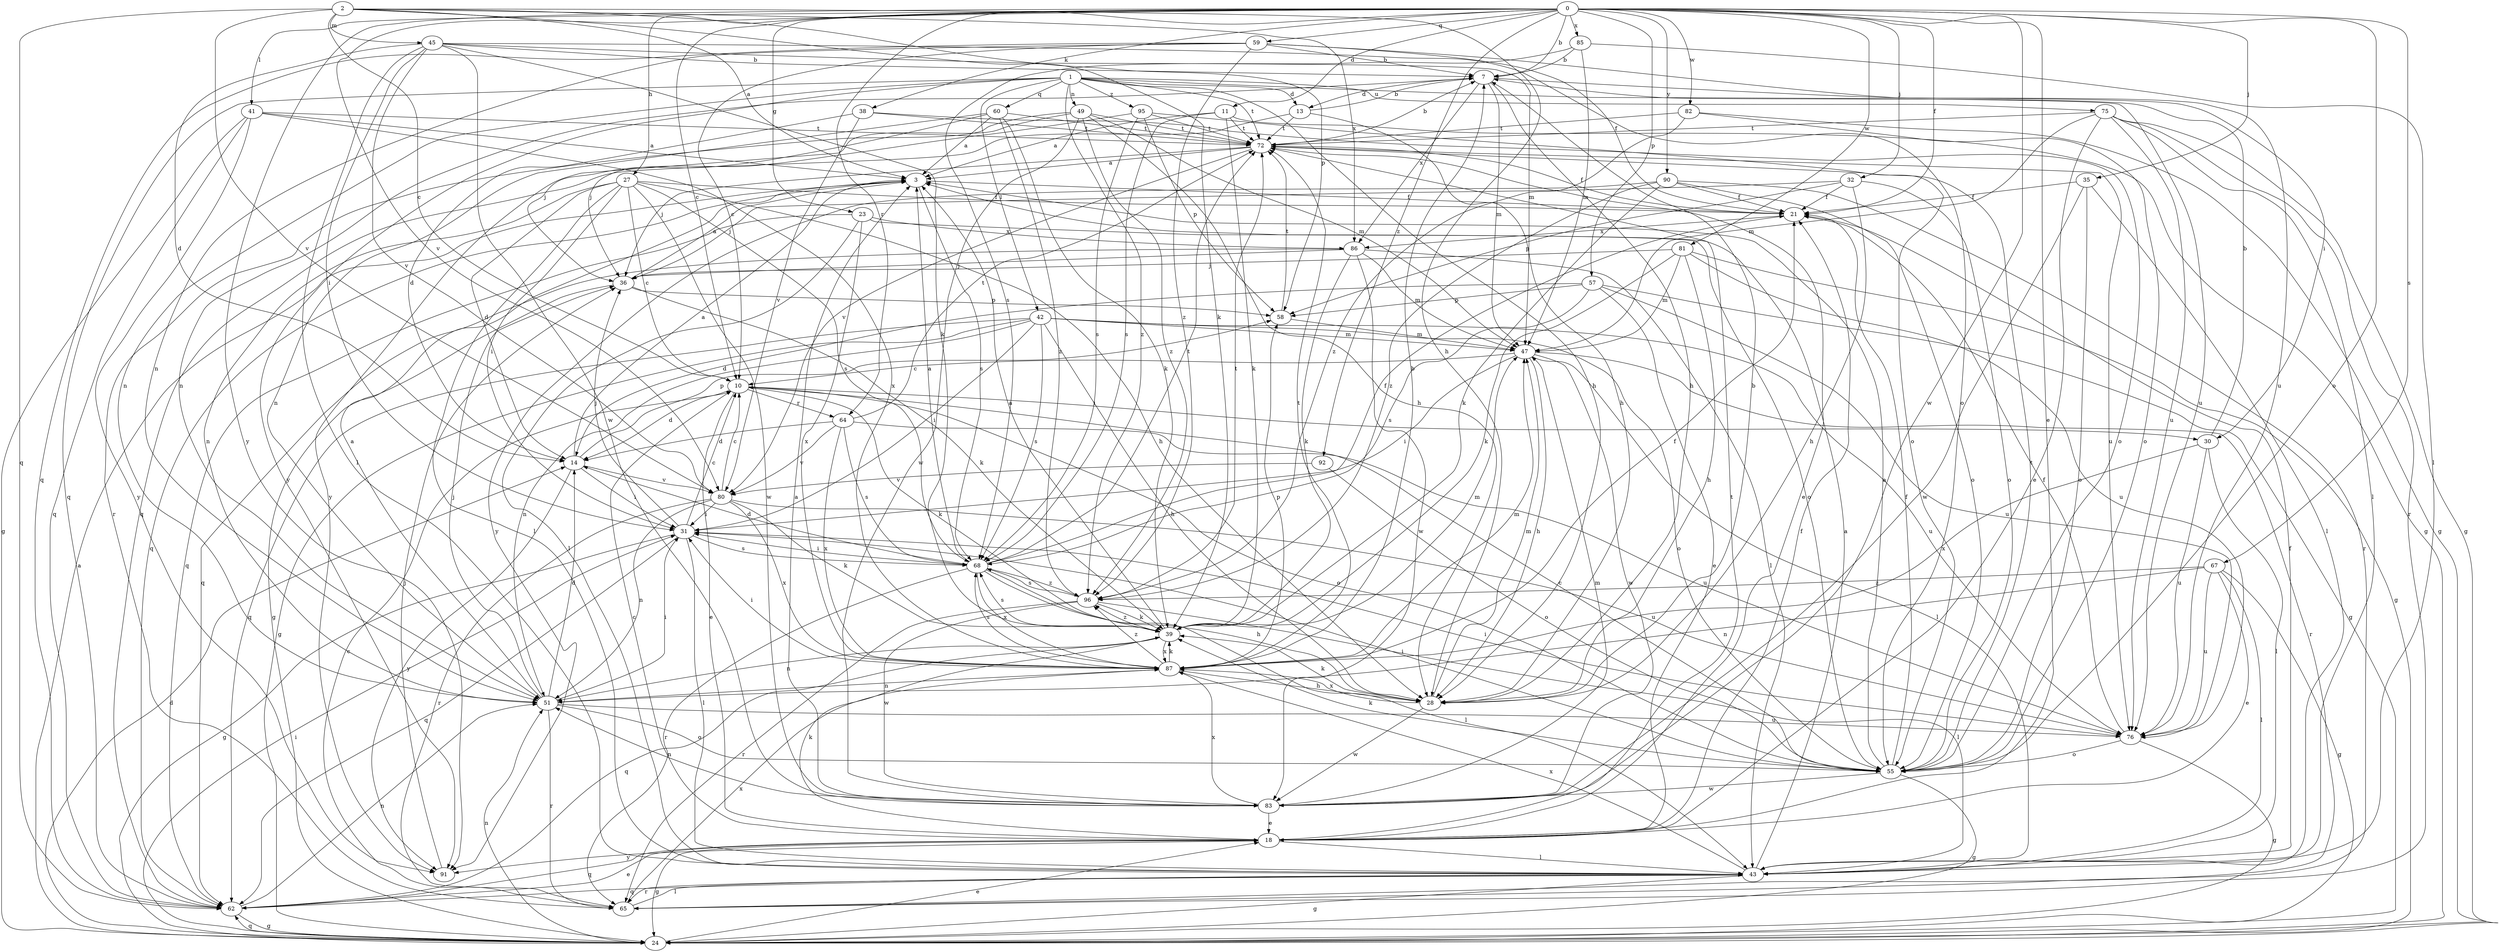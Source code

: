 strict digraph  {
0;
1;
2;
3;
7;
10;
11;
13;
14;
18;
21;
23;
24;
27;
28;
30;
31;
32;
35;
36;
38;
39;
41;
42;
43;
45;
47;
49;
51;
55;
57;
58;
59;
60;
62;
64;
65;
67;
68;
72;
75;
76;
80;
81;
82;
83;
85;
86;
87;
90;
91;
92;
95;
96;
0 -> 7  [label=b];
0 -> 10  [label=c];
0 -> 11  [label=d];
0 -> 18  [label=e];
0 -> 21  [label=f];
0 -> 23  [label=g];
0 -> 27  [label=h];
0 -> 32  [label=j];
0 -> 35  [label=j];
0 -> 38  [label=k];
0 -> 41  [label=l];
0 -> 55  [label=o];
0 -> 57  [label=p];
0 -> 59  [label=q];
0 -> 64  [label=r];
0 -> 67  [label=s];
0 -> 80  [label=v];
0 -> 81  [label=w];
0 -> 82  [label=w];
0 -> 83  [label=w];
0 -> 85  [label=x];
0 -> 90  [label=y];
0 -> 91  [label=y];
0 -> 92  [label=z];
1 -> 13  [label=d];
1 -> 28  [label=h];
1 -> 42  [label=l];
1 -> 49  [label=n];
1 -> 51  [label=n];
1 -> 60  [label=q];
1 -> 62  [label=q];
1 -> 72  [label=t];
1 -> 75  [label=u];
1 -> 76  [label=u];
1 -> 91  [label=y];
1 -> 95  [label=z];
1 -> 96  [label=z];
2 -> 3  [label=a];
2 -> 10  [label=c];
2 -> 28  [label=h];
2 -> 39  [label=k];
2 -> 45  [label=m];
2 -> 58  [label=p];
2 -> 62  [label=q];
2 -> 80  [label=v];
2 -> 86  [label=x];
3 -> 21  [label=f];
3 -> 62  [label=q];
3 -> 68  [label=s];
7 -> 13  [label=d];
7 -> 28  [label=h];
7 -> 30  [label=i];
7 -> 47  [label=m];
7 -> 51  [label=n];
7 -> 86  [label=x];
10 -> 14  [label=d];
10 -> 18  [label=e];
10 -> 30  [label=i];
10 -> 39  [label=k];
10 -> 55  [label=o];
10 -> 64  [label=r];
11 -> 3  [label=a];
11 -> 24  [label=g];
11 -> 39  [label=k];
11 -> 68  [label=s];
11 -> 72  [label=t];
13 -> 7  [label=b];
13 -> 28  [label=h];
13 -> 62  [label=q];
13 -> 72  [label=t];
14 -> 3  [label=a];
14 -> 31  [label=i];
14 -> 58  [label=p];
14 -> 80  [label=v];
14 -> 91  [label=y];
18 -> 10  [label=c];
18 -> 21  [label=f];
18 -> 24  [label=g];
18 -> 39  [label=k];
18 -> 43  [label=l];
18 -> 62  [label=q];
18 -> 72  [label=t];
18 -> 91  [label=y];
21 -> 86  [label=x];
23 -> 43  [label=l];
23 -> 55  [label=o];
23 -> 62  [label=q];
23 -> 86  [label=x];
23 -> 87  [label=x];
24 -> 3  [label=a];
24 -> 14  [label=d];
24 -> 18  [label=e];
24 -> 31  [label=i];
24 -> 51  [label=n];
24 -> 62  [label=q];
27 -> 10  [label=c];
27 -> 14  [label=d];
27 -> 21  [label=f];
27 -> 28  [label=h];
27 -> 31  [label=i];
27 -> 43  [label=l];
27 -> 51  [label=n];
27 -> 68  [label=s];
27 -> 83  [label=w];
28 -> 7  [label=b];
28 -> 39  [label=k];
28 -> 47  [label=m];
28 -> 83  [label=w];
28 -> 87  [label=x];
30 -> 7  [label=b];
30 -> 43  [label=l];
30 -> 76  [label=u];
30 -> 87  [label=x];
31 -> 10  [label=c];
31 -> 24  [label=g];
31 -> 36  [label=j];
31 -> 43  [label=l];
31 -> 62  [label=q];
31 -> 68  [label=s];
32 -> 21  [label=f];
32 -> 28  [label=h];
32 -> 36  [label=j];
32 -> 55  [label=o];
32 -> 58  [label=p];
35 -> 21  [label=f];
35 -> 43  [label=l];
35 -> 55  [label=o];
35 -> 83  [label=w];
36 -> 3  [label=a];
36 -> 24  [label=g];
36 -> 39  [label=k];
36 -> 58  [label=p];
38 -> 14  [label=d];
38 -> 55  [label=o];
38 -> 72  [label=t];
38 -> 80  [label=v];
39 -> 3  [label=a];
39 -> 47  [label=m];
39 -> 51  [label=n];
39 -> 62  [label=q];
39 -> 68  [label=s];
39 -> 87  [label=x];
39 -> 96  [label=z];
41 -> 3  [label=a];
41 -> 24  [label=g];
41 -> 62  [label=q];
41 -> 72  [label=t];
41 -> 87  [label=x];
41 -> 91  [label=y];
42 -> 24  [label=g];
42 -> 28  [label=h];
42 -> 31  [label=i];
42 -> 47  [label=m];
42 -> 51  [label=n];
42 -> 55  [label=o];
42 -> 62  [label=q];
42 -> 68  [label=s];
42 -> 76  [label=u];
43 -> 3  [label=a];
43 -> 21  [label=f];
43 -> 24  [label=g];
43 -> 62  [label=q];
43 -> 65  [label=r];
43 -> 87  [label=x];
45 -> 7  [label=b];
45 -> 14  [label=d];
45 -> 31  [label=i];
45 -> 39  [label=k];
45 -> 43  [label=l];
45 -> 47  [label=m];
45 -> 55  [label=o];
45 -> 80  [label=v];
45 -> 83  [label=w];
47 -> 10  [label=c];
47 -> 28  [label=h];
47 -> 31  [label=i];
47 -> 43  [label=l];
47 -> 65  [label=r];
47 -> 83  [label=w];
49 -> 28  [label=h];
49 -> 47  [label=m];
49 -> 65  [label=r];
49 -> 72  [label=t];
49 -> 83  [label=w];
49 -> 91  [label=y];
49 -> 96  [label=z];
51 -> 3  [label=a];
51 -> 14  [label=d];
51 -> 31  [label=i];
51 -> 36  [label=j];
51 -> 55  [label=o];
51 -> 65  [label=r];
51 -> 76  [label=u];
55 -> 3  [label=a];
55 -> 10  [label=c];
55 -> 21  [label=f];
55 -> 24  [label=g];
55 -> 31  [label=i];
55 -> 39  [label=k];
55 -> 72  [label=t];
55 -> 83  [label=w];
57 -> 14  [label=d];
57 -> 18  [label=e];
57 -> 24  [label=g];
57 -> 58  [label=p];
57 -> 68  [label=s];
57 -> 76  [label=u];
58 -> 47  [label=m];
58 -> 72  [label=t];
59 -> 7  [label=b];
59 -> 10  [label=c];
59 -> 21  [label=f];
59 -> 51  [label=n];
59 -> 62  [label=q];
59 -> 76  [label=u];
59 -> 96  [label=z];
60 -> 3  [label=a];
60 -> 36  [label=j];
60 -> 39  [label=k];
60 -> 51  [label=n];
60 -> 72  [label=t];
60 -> 96  [label=z];
62 -> 18  [label=e];
62 -> 24  [label=g];
62 -> 51  [label=n];
64 -> 14  [label=d];
64 -> 68  [label=s];
64 -> 72  [label=t];
64 -> 76  [label=u];
64 -> 80  [label=v];
64 -> 87  [label=x];
65 -> 10  [label=c];
65 -> 43  [label=l];
65 -> 87  [label=x];
67 -> 18  [label=e];
67 -> 24  [label=g];
67 -> 43  [label=l];
67 -> 51  [label=n];
67 -> 76  [label=u];
67 -> 96  [label=z];
68 -> 3  [label=a];
68 -> 14  [label=d];
68 -> 21  [label=f];
68 -> 28  [label=h];
68 -> 31  [label=i];
68 -> 43  [label=l];
68 -> 65  [label=r];
68 -> 72  [label=t];
68 -> 87  [label=x];
68 -> 96  [label=z];
72 -> 3  [label=a];
72 -> 7  [label=b];
72 -> 18  [label=e];
72 -> 21  [label=f];
72 -> 36  [label=j];
72 -> 76  [label=u];
72 -> 80  [label=v];
75 -> 18  [label=e];
75 -> 24  [label=g];
75 -> 43  [label=l];
75 -> 47  [label=m];
75 -> 65  [label=r];
75 -> 72  [label=t];
75 -> 76  [label=u];
76 -> 21  [label=f];
76 -> 24  [label=g];
76 -> 31  [label=i];
76 -> 55  [label=o];
80 -> 10  [label=c];
80 -> 31  [label=i];
80 -> 39  [label=k];
80 -> 51  [label=n];
80 -> 65  [label=r];
80 -> 76  [label=u];
80 -> 87  [label=x];
81 -> 24  [label=g];
81 -> 28  [label=h];
81 -> 36  [label=j];
81 -> 39  [label=k];
81 -> 47  [label=m];
81 -> 76  [label=u];
82 -> 24  [label=g];
82 -> 55  [label=o];
82 -> 72  [label=t];
82 -> 96  [label=z];
83 -> 3  [label=a];
83 -> 18  [label=e];
83 -> 47  [label=m];
83 -> 51  [label=n];
83 -> 87  [label=x];
85 -> 7  [label=b];
85 -> 43  [label=l];
85 -> 47  [label=m];
85 -> 68  [label=s];
86 -> 36  [label=j];
86 -> 39  [label=k];
86 -> 43  [label=l];
86 -> 47  [label=m];
86 -> 62  [label=q];
86 -> 83  [label=w];
87 -> 7  [label=b];
87 -> 21  [label=f];
87 -> 28  [label=h];
87 -> 31  [label=i];
87 -> 39  [label=k];
87 -> 47  [label=m];
87 -> 51  [label=n];
87 -> 58  [label=p];
87 -> 68  [label=s];
87 -> 72  [label=t];
87 -> 96  [label=z];
90 -> 21  [label=f];
90 -> 39  [label=k];
90 -> 55  [label=o];
90 -> 65  [label=r];
90 -> 91  [label=y];
90 -> 96  [label=z];
91 -> 36  [label=j];
92 -> 55  [label=o];
92 -> 80  [label=v];
95 -> 36  [label=j];
95 -> 55  [label=o];
95 -> 58  [label=p];
95 -> 68  [label=s];
95 -> 72  [label=t];
96 -> 39  [label=k];
96 -> 43  [label=l];
96 -> 65  [label=r];
96 -> 68  [label=s];
96 -> 72  [label=t];
96 -> 83  [label=w];
}
